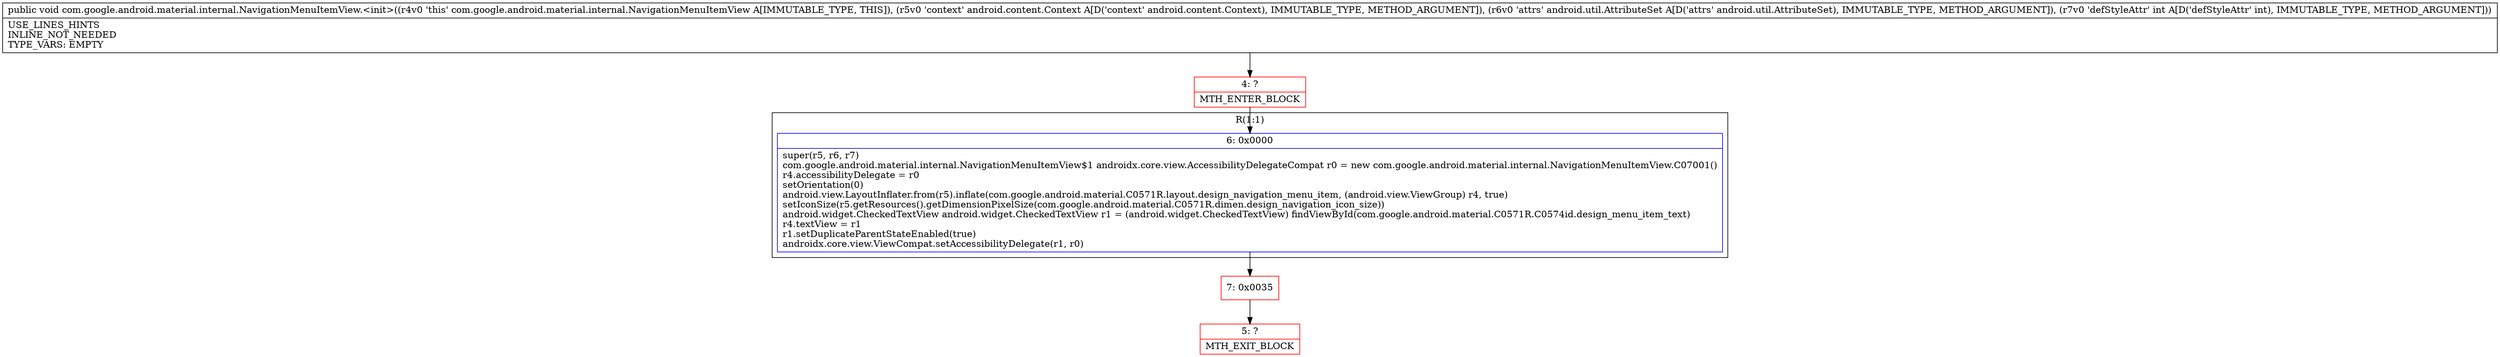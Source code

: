 digraph "CFG forcom.google.android.material.internal.NavigationMenuItemView.\<init\>(Landroid\/content\/Context;Landroid\/util\/AttributeSet;I)V" {
subgraph cluster_Region_314924533 {
label = "R(1:1)";
node [shape=record,color=blue];
Node_6 [shape=record,label="{6\:\ 0x0000|super(r5, r6, r7)\lcom.google.android.material.internal.NavigationMenuItemView$1 androidx.core.view.AccessibilityDelegateCompat r0 = new com.google.android.material.internal.NavigationMenuItemView.C07001()\lr4.accessibilityDelegate = r0\lsetOrientation(0)\landroid.view.LayoutInflater.from(r5).inflate(com.google.android.material.C0571R.layout.design_navigation_menu_item, (android.view.ViewGroup) r4, true)\lsetIconSize(r5.getResources().getDimensionPixelSize(com.google.android.material.C0571R.dimen.design_navigation_icon_size))\landroid.widget.CheckedTextView android.widget.CheckedTextView r1 = (android.widget.CheckedTextView) findViewById(com.google.android.material.C0571R.C0574id.design_menu_item_text)\lr4.textView = r1\lr1.setDuplicateParentStateEnabled(true)\landroidx.core.view.ViewCompat.setAccessibilityDelegate(r1, r0)\l}"];
}
Node_4 [shape=record,color=red,label="{4\:\ ?|MTH_ENTER_BLOCK\l}"];
Node_7 [shape=record,color=red,label="{7\:\ 0x0035}"];
Node_5 [shape=record,color=red,label="{5\:\ ?|MTH_EXIT_BLOCK\l}"];
MethodNode[shape=record,label="{public void com.google.android.material.internal.NavigationMenuItemView.\<init\>((r4v0 'this' com.google.android.material.internal.NavigationMenuItemView A[IMMUTABLE_TYPE, THIS]), (r5v0 'context' android.content.Context A[D('context' android.content.Context), IMMUTABLE_TYPE, METHOD_ARGUMENT]), (r6v0 'attrs' android.util.AttributeSet A[D('attrs' android.util.AttributeSet), IMMUTABLE_TYPE, METHOD_ARGUMENT]), (r7v0 'defStyleAttr' int A[D('defStyleAttr' int), IMMUTABLE_TYPE, METHOD_ARGUMENT]))  | USE_LINES_HINTS\lINLINE_NOT_NEEDED\lTYPE_VARS: EMPTY\l}"];
MethodNode -> Node_4;Node_6 -> Node_7;
Node_4 -> Node_6;
Node_7 -> Node_5;
}

